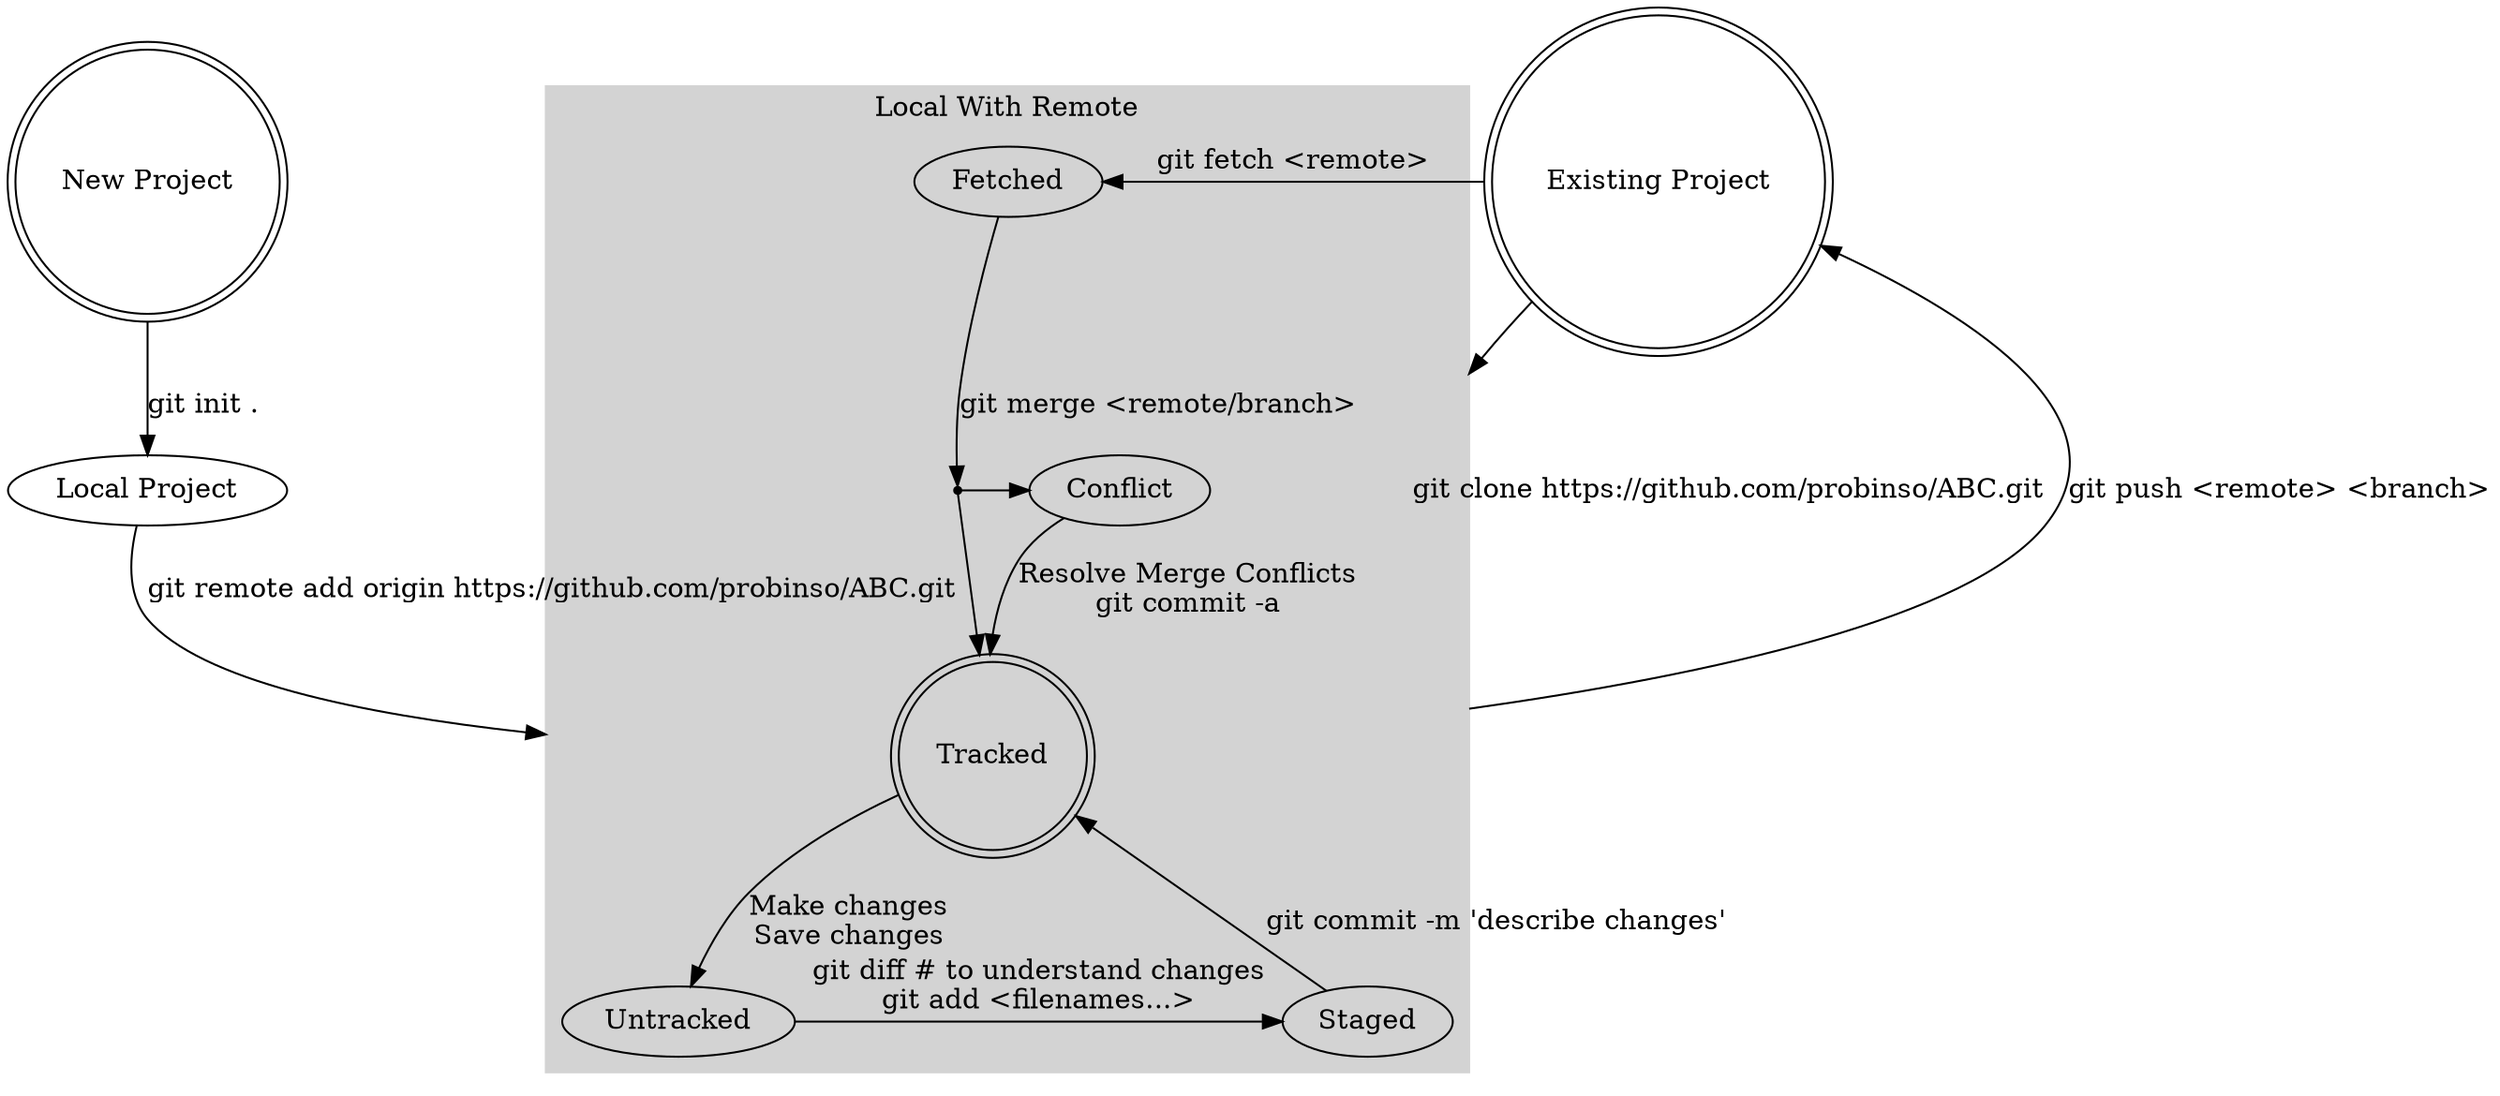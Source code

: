 digraph G {
        aize = "4,4"
        compound=true;
        {
                NewProject[label="New Project", shape=doublecircle];
                ExistingProject[label="Existing Project", shape=doublecircle];
                rank=same;
                };

        Local[label="Local Project"];
        subgraph cluster0 {
                label="Local With Remote";
                color=lightgray;
                style=filled;
                Tracked [shape=doublecircle];
                {Untracked; Staged; rank=same;};

                Tracked -> Untracked [label="Make changes\nSave changes"];
                Untracked -> Staged [label="git diff # to understand changes\ngit add <filenames...>"];
                Staged -> Tracked [label="git commit -m 'describe changes'"];

                {Conflict; Point[shape=point, label=""];
                        rank=same;
                        }

                Fetched -> Point [label="git merge <remote/branch>"];
                Point -> {Conflict, Tracked}
                Conflict -> Tracked [label="Resolve Merge Conflicts\ngit commit -a"];
                };
                Local -> Tracked [
                                  label="git remote add origin https://github.com/probinso/ABC.git",
                                  lhead=cluster0];
                NewProject -> Local [label="git init ."];
                ExistingProject -> Tracked [
                                            label="git clone https://github.com/probinso/ABC.git"
                                            lhead=cluster0];
                Tracked -> ExistingProject [label="git push <remote> <branch>", ltail=cluster0];
                ExistingProject -> Fetched [label="git fetch <remote>"];
}
